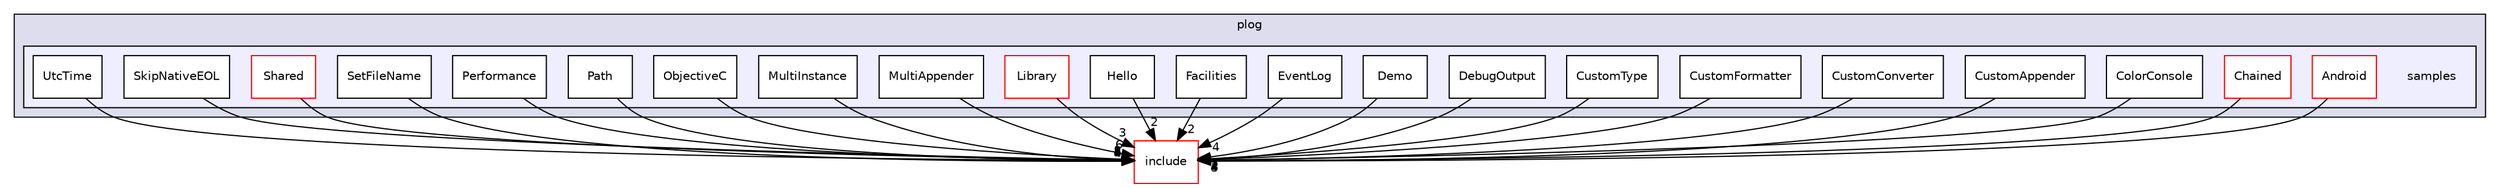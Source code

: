 digraph "c++/3rdParty/plog/samples" {
  bgcolor=transparent;
  compound=true
  node [ fontsize="10", fontname="Helvetica"];
  edge [ labelfontsize="10", labelfontname="Helvetica"];
  subgraph clusterdir_05ace6f43f3dbec3d189a501b0f42bf3 {
    graph [ bgcolor="#ddddee", pencolor="black", label="plog" fontname="Helvetica", fontsize="10", URL="dir_05ace6f43f3dbec3d189a501b0f42bf3.html"]
  subgraph clusterdir_8d03fde5493a5e8d8675f397fdf6800f {
    graph [ bgcolor="#eeeeff", pencolor="black", label="" URL="dir_8d03fde5493a5e8d8675f397fdf6800f.html"];
    dir_8d03fde5493a5e8d8675f397fdf6800f [shape=plaintext label="samples"];
    dir_cad8742641250905a6e5b9736c7bc9b3 [shape=box label="Android" color="red" fillcolor="white" style="filled" URL="dir_cad8742641250905a6e5b9736c7bc9b3.html"];
    dir_233d41caa2fb1c5f21cbd7580add26fc [shape=box label="Chained" color="red" fillcolor="white" style="filled" URL="dir_233d41caa2fb1c5f21cbd7580add26fc.html"];
    dir_30495bb0dbf2d16d6772713aabe6a9c2 [shape=box label="ColorConsole" color="black" fillcolor="white" style="filled" URL="dir_30495bb0dbf2d16d6772713aabe6a9c2.html"];
    dir_96dcd6c1239b58335765284531208891 [shape=box label="CustomAppender" color="black" fillcolor="white" style="filled" URL="dir_96dcd6c1239b58335765284531208891.html"];
    dir_9b0d93739a14964ed010dfb1f09bf65d [shape=box label="CustomConverter" color="black" fillcolor="white" style="filled" URL="dir_9b0d93739a14964ed010dfb1f09bf65d.html"];
    dir_80d432c714d0ef78c9f167421fa72559 [shape=box label="CustomFormatter" color="black" fillcolor="white" style="filled" URL="dir_80d432c714d0ef78c9f167421fa72559.html"];
    dir_8e9ec6a6a46cfadb5c198ff5a2210d5d [shape=box label="CustomType" color="black" fillcolor="white" style="filled" URL="dir_8e9ec6a6a46cfadb5c198ff5a2210d5d.html"];
    dir_8caae16fc2c07bdd908ce6cefbd39d4d [shape=box label="DebugOutput" color="black" fillcolor="white" style="filled" URL="dir_8caae16fc2c07bdd908ce6cefbd39d4d.html"];
    dir_3fc7edeb99abccd1335a5734c46ba0d2 [shape=box label="Demo" color="black" fillcolor="white" style="filled" URL="dir_3fc7edeb99abccd1335a5734c46ba0d2.html"];
    dir_06dfc09efb341ab510093bfe8a2b519b [shape=box label="EventLog" color="black" fillcolor="white" style="filled" URL="dir_06dfc09efb341ab510093bfe8a2b519b.html"];
    dir_daad3fba67ce929cfe2af329fe6a5c0a [shape=box label="Facilities" color="black" fillcolor="white" style="filled" URL="dir_daad3fba67ce929cfe2af329fe6a5c0a.html"];
    dir_629234c21dfeacb0f955476c2c9886ac [shape=box label="Hello" color="black" fillcolor="white" style="filled" URL="dir_629234c21dfeacb0f955476c2c9886ac.html"];
    dir_698b514b0eace82eae2b0bb44c5c1b66 [shape=box label="Library" color="red" fillcolor="white" style="filled" URL="dir_698b514b0eace82eae2b0bb44c5c1b66.html"];
    dir_8f44161f085fa8b9460afd18a54b321c [shape=box label="MultiAppender" color="black" fillcolor="white" style="filled" URL="dir_8f44161f085fa8b9460afd18a54b321c.html"];
    dir_a3cdd4e0561e2fdb347d957cfad798a2 [shape=box label="MultiInstance" color="black" fillcolor="white" style="filled" URL="dir_a3cdd4e0561e2fdb347d957cfad798a2.html"];
    dir_3a653c913770586975e251c427027376 [shape=box label="ObjectiveC" color="black" fillcolor="white" style="filled" URL="dir_3a653c913770586975e251c427027376.html"];
    dir_8b028a0572161b98f2276a9ab94849a4 [shape=box label="Path" color="black" fillcolor="white" style="filled" URL="dir_8b028a0572161b98f2276a9ab94849a4.html"];
    dir_9417da09a929bb9af413961c6d441757 [shape=box label="Performance" color="black" fillcolor="white" style="filled" URL="dir_9417da09a929bb9af413961c6d441757.html"];
    dir_f3467e819e39e5bbcc125173b8d0c905 [shape=box label="SetFileName" color="black" fillcolor="white" style="filled" URL="dir_f3467e819e39e5bbcc125173b8d0c905.html"];
    dir_70a7830592839473067139aa250fa02c [shape=box label="Shared" color="red" fillcolor="white" style="filled" URL="dir_70a7830592839473067139aa250fa02c.html"];
    dir_3fb2f632512fd8649092e0bdfc03ef28 [shape=box label="SkipNativeEOL" color="black" fillcolor="white" style="filled" URL="dir_3fb2f632512fd8649092e0bdfc03ef28.html"];
    dir_d89dc569039db03cb8043c7831fc4d01 [shape=box label="UtcTime" color="black" fillcolor="white" style="filled" URL="dir_d89dc569039db03cb8043c7831fc4d01.html"];
  }
  }
  dir_05ea78ffc4ddc4f6d9a6448a24f50fa8 [shape=box label="include" color="red" URL="dir_05ea78ffc4ddc4f6d9a6448a24f50fa8.html"];
  dir_daad3fba67ce929cfe2af329fe6a5c0a->dir_05ea78ffc4ddc4f6d9a6448a24f50fa8 [headlabel="2", labeldistance=1.5 headhref="dir_000014_000027.html"];
  dir_9b0d93739a14964ed010dfb1f09bf65d->dir_05ea78ffc4ddc4f6d9a6448a24f50fa8 [headlabel="4", labeldistance=1.5 headhref="dir_000008_000027.html"];
  dir_80d432c714d0ef78c9f167421fa72559->dir_05ea78ffc4ddc4f6d9a6448a24f50fa8 [headlabel="2", labeldistance=1.5 headhref="dir_000009_000027.html"];
  dir_629234c21dfeacb0f955476c2c9886ac->dir_05ea78ffc4ddc4f6d9a6448a24f50fa8 [headlabel="2", labeldistance=1.5 headhref="dir_000015_000027.html"];
  dir_8f44161f085fa8b9460afd18a54b321c->dir_05ea78ffc4ddc4f6d9a6448a24f50fa8 [headlabel="6", labeldistance=1.5 headhref="dir_000017_000027.html"];
  dir_3fc7edeb99abccd1335a5734c46ba0d2->dir_05ea78ffc4ddc4f6d9a6448a24f50fa8 [headlabel="3", labeldistance=1.5 headhref="dir_000012_000027.html"];
  dir_70a7830592839473067139aa250fa02c->dir_05ea78ffc4ddc4f6d9a6448a24f50fa8 [headlabel="4", labeldistance=1.5 headhref="dir_000023_000027.html"];
  dir_3a653c913770586975e251c427027376->dir_05ea78ffc4ddc4f6d9a6448a24f50fa8 [headlabel="2", labeldistance=1.5 headhref="dir_000019_000027.html"];
  dir_d89dc569039db03cb8043c7831fc4d01->dir_05ea78ffc4ddc4f6d9a6448a24f50fa8 [headlabel="6", labeldistance=1.5 headhref="dir_000025_000027.html"];
  dir_698b514b0eace82eae2b0bb44c5c1b66->dir_05ea78ffc4ddc4f6d9a6448a24f50fa8 [headlabel="3", labeldistance=1.5 headhref="dir_000016_000027.html"];
  dir_f3467e819e39e5bbcc125173b8d0c905->dir_05ea78ffc4ddc4f6d9a6448a24f50fa8 [headlabel="4", labeldistance=1.5 headhref="dir_000022_000027.html"];
  dir_8e9ec6a6a46cfadb5c198ff5a2210d5d->dir_05ea78ffc4ddc4f6d9a6448a24f50fa8 [headlabel="2", labeldistance=1.5 headhref="dir_000010_000027.html"];
  dir_8caae16fc2c07bdd908ce6cefbd39d4d->dir_05ea78ffc4ddc4f6d9a6448a24f50fa8 [headlabel="4", labeldistance=1.5 headhref="dir_000011_000027.html"];
  dir_9417da09a929bb9af413961c6d441757->dir_05ea78ffc4ddc4f6d9a6448a24f50fa8 [headlabel="5", labeldistance=1.5 headhref="dir_000021_000027.html"];
  dir_30495bb0dbf2d16d6772713aabe6a9c2->dir_05ea78ffc4ddc4f6d9a6448a24f50fa8 [headlabel="4", labeldistance=1.5 headhref="dir_000006_000027.html"];
  dir_06dfc09efb341ab510093bfe8a2b519b->dir_05ea78ffc4ddc4f6d9a6448a24f50fa8 [headlabel="4", labeldistance=1.5 headhref="dir_000013_000027.html"];
  dir_3fb2f632512fd8649092e0bdfc03ef28->dir_05ea78ffc4ddc4f6d9a6448a24f50fa8 [headlabel="5", labeldistance=1.5 headhref="dir_000024_000027.html"];
  dir_a3cdd4e0561e2fdb347d957cfad798a2->dir_05ea78ffc4ddc4f6d9a6448a24f50fa8 [headlabel="2", labeldistance=1.5 headhref="dir_000018_000027.html"];
  dir_233d41caa2fb1c5f21cbd7580add26fc->dir_05ea78ffc4ddc4f6d9a6448a24f50fa8 [headlabel="4", labeldistance=1.5 headhref="dir_000005_000027.html"];
  dir_cad8742641250905a6e5b9736c7bc9b3->dir_05ea78ffc4ddc4f6d9a6448a24f50fa8 [headlabel="4", labeldistance=1.5 headhref="dir_000004_000027.html"];
  dir_96dcd6c1239b58335765284531208891->dir_05ea78ffc4ddc4f6d9a6448a24f50fa8 [headlabel="3", labeldistance=1.5 headhref="dir_000007_000027.html"];
  dir_8b028a0572161b98f2276a9ab94849a4->dir_05ea78ffc4ddc4f6d9a6448a24f50fa8 [headlabel="2", labeldistance=1.5 headhref="dir_000020_000027.html"];
}
